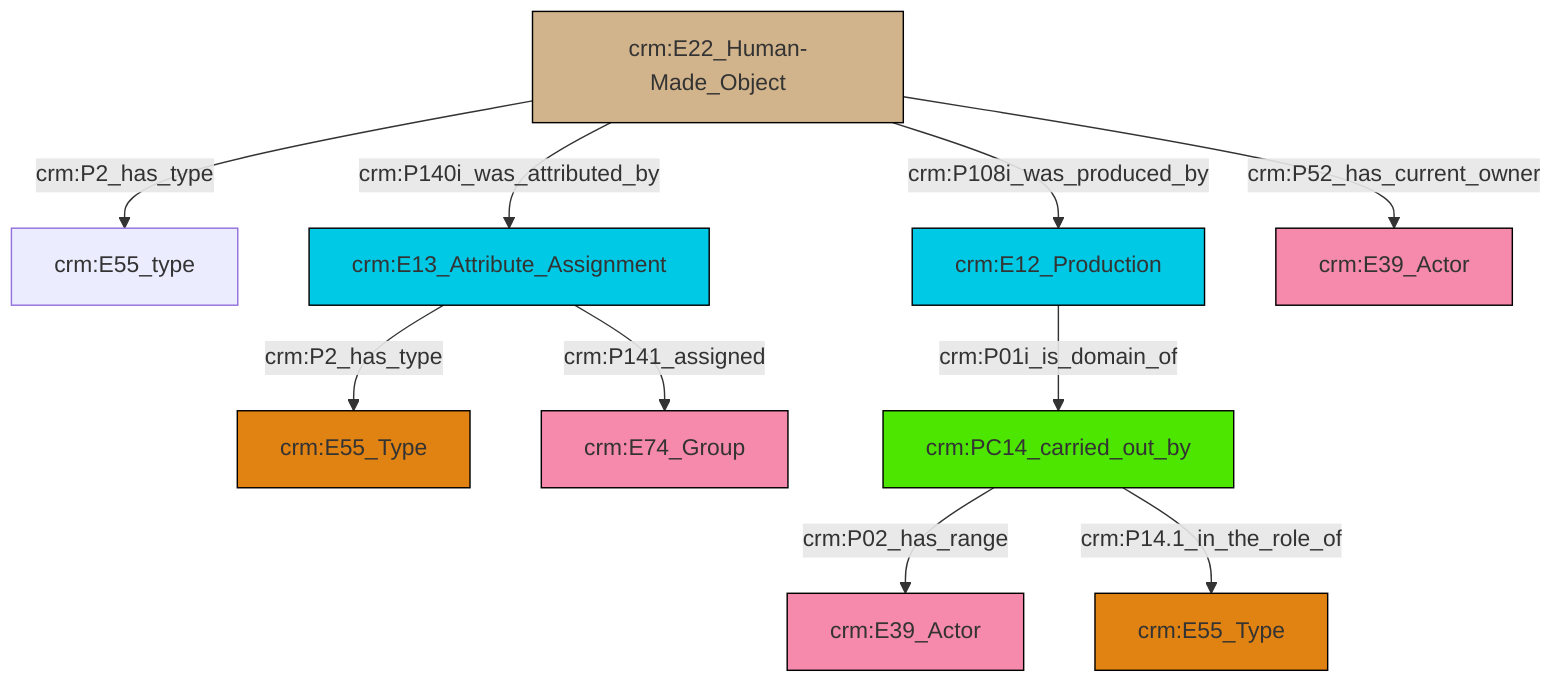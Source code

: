 graph TD
classDef Literal fill:#f2f2f2,stroke:#000000;
classDef CRM_Entity fill:#FFFFFF,stroke:#000000;
classDef Temporal_Entity fill:#00C9E6, stroke:#000000;
classDef Type fill:#E18312, stroke:#000000;
classDef Time-Span fill:#2C9C91, stroke:#000000;
classDef Appellation fill:#FFEB7F, stroke:#000000;
classDef Place fill:#008836, stroke:#000000;
classDef Persistent_Item fill:#B266B2, stroke:#000000;
classDef Conceptual_Object fill:#FFD700, stroke:#000000;
classDef Physical_Thing fill:#D2B48C, stroke:#000000;
classDef Actor fill:#f58aad, stroke:#000000;
classDef PC_Classes fill:#4ce600, stroke:#000000;
classDef Multi fill:#cccccc,stroke:#000000;

0["crm:E22_Human-Made_Object"]:::Physical_Thing -->|crm:P2_has_type| 1["crm:E55_type"]:::Default
11["crm:PC14_carried_out_by"]:::PC_Classes -->|crm:P02_has_range| 12["crm:E39_Actor"]:::Actor
0["crm:E22_Human-Made_Object"]:::Physical_Thing -->|crm:P140i_was_attributed_by| 9["crm:E13_Attribute_Assignment"]:::Temporal_Entity
11["crm:PC14_carried_out_by"]:::PC_Classes -->|crm:P14.1_in_the_role_of| 7["crm:E55_Type"]:::Type
0["crm:E22_Human-Made_Object"]:::Physical_Thing -->|crm:P108i_was_produced_by| 17["crm:E12_Production"]:::Temporal_Entity
0["crm:E22_Human-Made_Object"]:::Physical_Thing -->|crm:P52_has_current_owner| 18["crm:E39_Actor"]:::Actor
9["crm:E13_Attribute_Assignment"]:::Temporal_Entity -->|crm:P2_has_type| 2["crm:E55_Type"]:::Type
17["crm:E12_Production"]:::Temporal_Entity -->|crm:P01i_is_domain_of| 11["crm:PC14_carried_out_by"]:::PC_Classes
9["crm:E13_Attribute_Assignment"]:::Temporal_Entity -->|crm:P141_assigned| 4["crm:E74_Group"]:::Actor